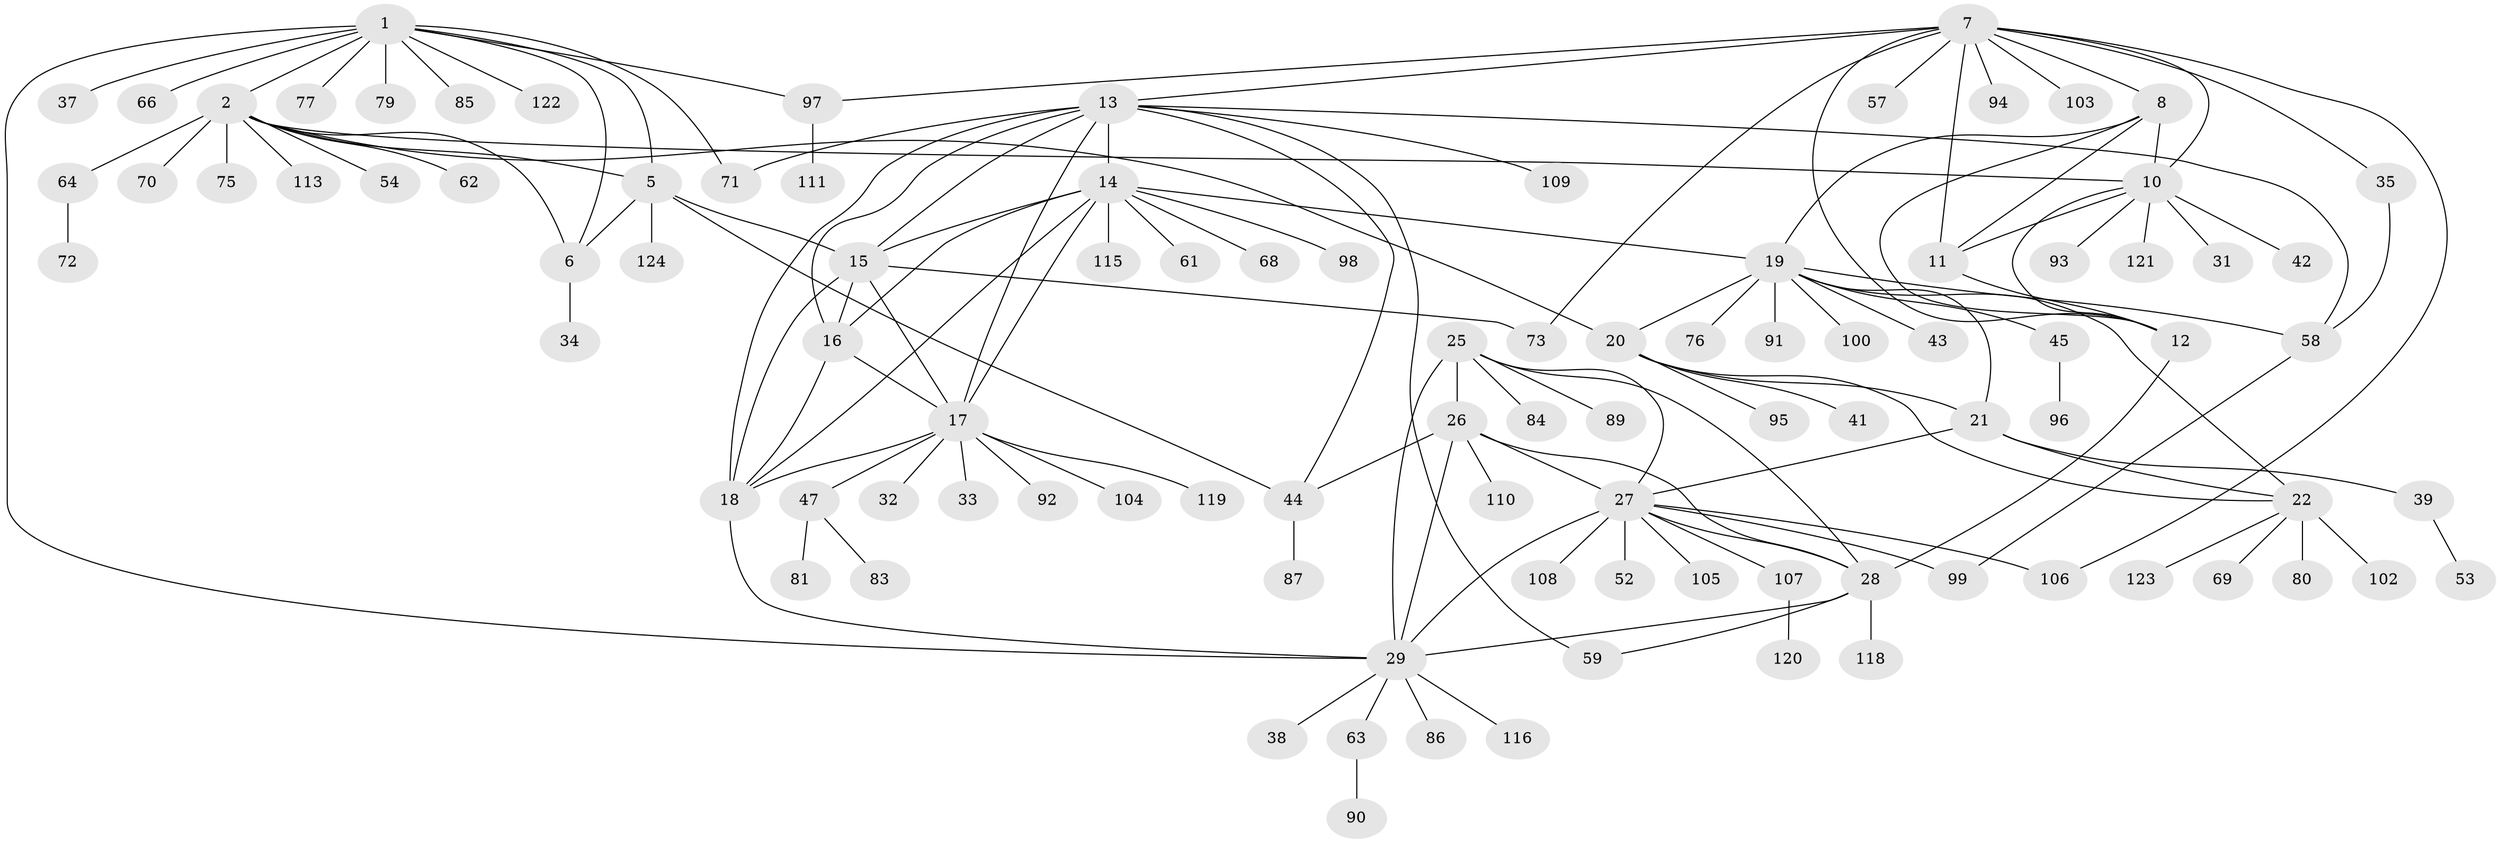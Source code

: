 // original degree distribution, {10: 0.04032258064516129, 8: 0.06451612903225806, 9: 0.024193548387096774, 7: 0.04032258064516129, 5: 0.016129032258064516, 6: 0.024193548387096774, 12: 0.024193548387096774, 13: 0.008064516129032258, 1: 0.5725806451612904, 3: 0.03225806451612903, 2: 0.13709677419354838, 4: 0.016129032258064516}
// Generated by graph-tools (version 1.1) at 2025/11/02/27/25 16:11:29]
// undirected, 98 vertices, 141 edges
graph export_dot {
graph [start="1"]
  node [color=gray90,style=filled];
  1 [super="+4"];
  2 [super="+3"];
  5 [super="+51"];
  6 [super="+60"];
  7 [super="+9"];
  8 [super="+55"];
  10 [super="+36"];
  11;
  12;
  13 [super="+78"];
  14 [super="+67"];
  15;
  16;
  17 [super="+40"];
  18 [super="+101"];
  19 [super="+24"];
  20 [super="+49"];
  21 [super="+50"];
  22 [super="+23"];
  25;
  26 [super="+48"];
  27 [super="+56"];
  28 [super="+114"];
  29 [super="+30"];
  31;
  32;
  33;
  34;
  35 [super="+74"];
  37 [super="+46"];
  38;
  39;
  41;
  42 [super="+65"];
  43;
  44;
  45 [super="+82"];
  47;
  52;
  53;
  54;
  57;
  58 [super="+117"];
  59;
  61;
  62;
  63;
  64;
  66;
  68;
  69;
  70;
  71;
  72;
  73 [super="+88"];
  75;
  76;
  77;
  79;
  80;
  81;
  83;
  84;
  85;
  86;
  87;
  89;
  90;
  91;
  92 [super="+112"];
  93;
  94;
  95;
  96;
  97;
  98;
  99;
  100;
  102;
  103;
  104;
  105;
  106;
  107;
  108;
  109;
  110;
  111;
  113;
  115;
  116;
  118;
  119;
  120;
  121;
  122;
  123;
  124;
  1 -- 2 [weight=4];
  1 -- 5 [weight=2];
  1 -- 6 [weight=2];
  1 -- 71;
  1 -- 85;
  1 -- 97;
  1 -- 122;
  1 -- 66;
  1 -- 37;
  1 -- 77;
  1 -- 79;
  1 -- 29;
  2 -- 5 [weight=2];
  2 -- 6 [weight=2];
  2 -- 10;
  2 -- 62;
  2 -- 70;
  2 -- 75;
  2 -- 113;
  2 -- 64;
  2 -- 20;
  2 -- 54;
  5 -- 6;
  5 -- 15;
  5 -- 124;
  5 -- 44;
  6 -- 34;
  7 -- 8 [weight=2];
  7 -- 10 [weight=2];
  7 -- 11 [weight=2];
  7 -- 12 [weight=2];
  7 -- 13;
  7 -- 94;
  7 -- 97;
  7 -- 106;
  7 -- 35;
  7 -- 103;
  7 -- 57;
  7 -- 73;
  8 -- 10;
  8 -- 11;
  8 -- 12;
  8 -- 19;
  10 -- 11;
  10 -- 12;
  10 -- 31;
  10 -- 42;
  10 -- 121;
  10 -- 93;
  11 -- 12;
  12 -- 28;
  13 -- 14;
  13 -- 15;
  13 -- 16;
  13 -- 17;
  13 -- 18;
  13 -- 44;
  13 -- 58;
  13 -- 59;
  13 -- 71;
  13 -- 109;
  14 -- 15;
  14 -- 16;
  14 -- 17;
  14 -- 18;
  14 -- 19;
  14 -- 61;
  14 -- 68;
  14 -- 98;
  14 -- 115;
  15 -- 16;
  15 -- 17;
  15 -- 18;
  15 -- 73;
  16 -- 17;
  16 -- 18;
  17 -- 18;
  17 -- 32;
  17 -- 33;
  17 -- 47;
  17 -- 92;
  17 -- 104;
  17 -- 119;
  18 -- 29;
  19 -- 20 [weight=2];
  19 -- 21 [weight=2];
  19 -- 22 [weight=4];
  19 -- 43;
  19 -- 45;
  19 -- 76;
  19 -- 91;
  19 -- 100;
  19 -- 58;
  20 -- 21;
  20 -- 22 [weight=2];
  20 -- 41;
  20 -- 95;
  21 -- 22 [weight=2];
  21 -- 27;
  21 -- 39;
  22 -- 80;
  22 -- 102;
  22 -- 123;
  22 -- 69;
  25 -- 26;
  25 -- 27;
  25 -- 28;
  25 -- 29 [weight=2];
  25 -- 84;
  25 -- 89;
  26 -- 27;
  26 -- 28;
  26 -- 29 [weight=2];
  26 -- 44;
  26 -- 110;
  27 -- 28;
  27 -- 29 [weight=2];
  27 -- 52;
  27 -- 99;
  27 -- 105;
  27 -- 106;
  27 -- 107;
  27 -- 108;
  28 -- 29 [weight=2];
  28 -- 59;
  28 -- 118;
  29 -- 38;
  29 -- 63;
  29 -- 86;
  29 -- 116;
  35 -- 58;
  39 -- 53;
  44 -- 87;
  45 -- 96;
  47 -- 81;
  47 -- 83;
  58 -- 99;
  63 -- 90;
  64 -- 72;
  97 -- 111;
  107 -- 120;
}
